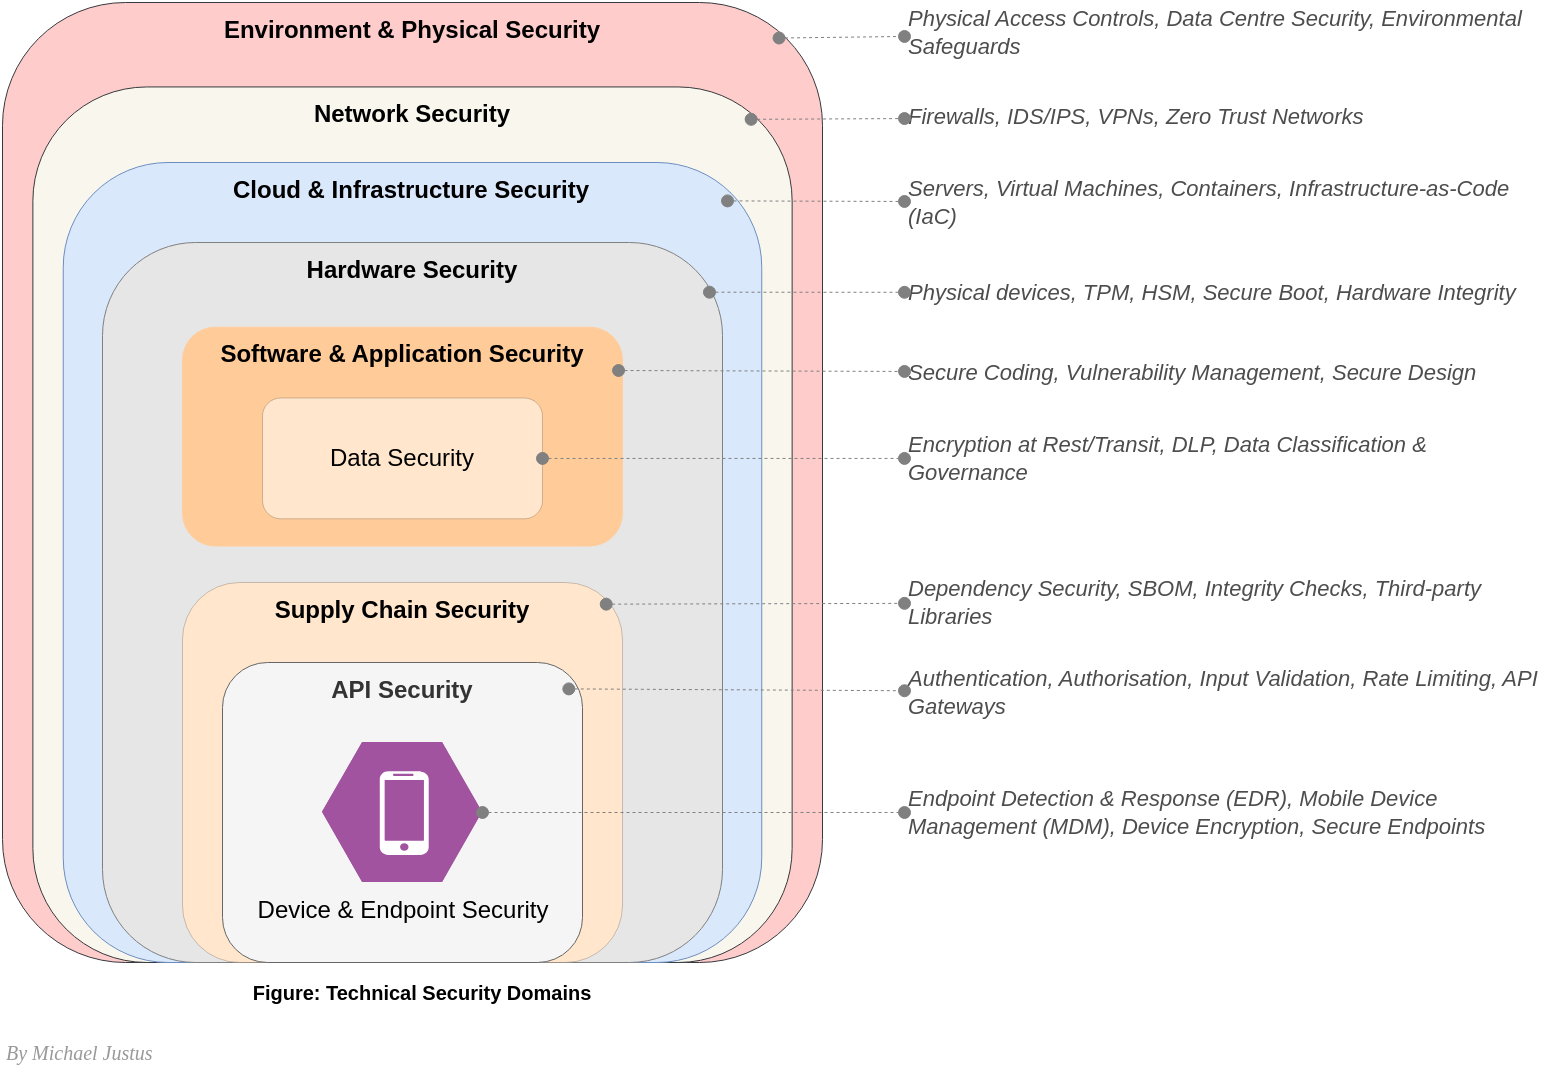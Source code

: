 <mxfile version="26.1.0">
  <diagram name="Page-1" id="BFAWXYweHeVmvFR0cgTK">
    <mxGraphModel dx="1226" dy="738" grid="1" gridSize="10" guides="1" tooltips="1" connect="1" arrows="1" fold="1" page="1" pageScale="1" pageWidth="827" pageHeight="1169" math="0" shadow="0">
      <root>
        <mxCell id="0" />
        <mxCell id="1" parent="0" />
        <mxCell id="jpLWjT7uDQviff_Z-IW5-18" value="Environment &amp;amp; Physical Security" style="rounded=1;whiteSpace=wrap;html=1;fillColor=#ffcccc;strokeColor=#36393d;strokeWidth=0.5;verticalAlign=top;fontStyle=1;arcSize=15;" vertex="1" parent="1">
          <mxGeometry x="150" y="150" width="410" height="480" as="geometry" />
        </mxCell>
        <mxCell id="jpLWjT7uDQviff_Z-IW5-17" value="Network Security" style="rounded=1;whiteSpace=wrap;html=1;fillColor=#f9f7ed;strokeColor=#36393d;strokeWidth=0.5;verticalAlign=top;fontStyle=1;arcSize=15;" vertex="1" parent="1">
          <mxGeometry x="165.19" y="192.22" width="379.63" height="437.78" as="geometry" />
        </mxCell>
        <mxCell id="jpLWjT7uDQviff_Z-IW5-16" value="Cloud &amp;amp; Infrastructure Security" style="rounded=1;whiteSpace=wrap;html=1;fillColor=#dae8fc;strokeColor=#6c8ebf;strokeWidth=0.5;verticalAlign=top;fontStyle=1;arcSize=15;" vertex="1" parent="1">
          <mxGeometry x="180.37" y="230" width="349.26" height="400" as="geometry" />
        </mxCell>
        <mxCell id="jpLWjT7uDQviff_Z-IW5-2" value="Hardware Security" style="rounded=1;whiteSpace=wrap;html=1;fillColor=#E6E6E6;strokeColor=#808080;strokeWidth=0.5;verticalAlign=top;fontStyle=1" vertex="1" parent="1">
          <mxGeometry x="200" y="270" width="310" height="360" as="geometry" />
        </mxCell>
        <mxCell id="jpLWjT7uDQviff_Z-IW5-20" value="Software &amp;amp; Application Security" style="rounded=1;whiteSpace=wrap;html=1;fillColor=#ffcc99;strokeColor=#FFCE9F;strokeWidth=0.5;verticalAlign=top;fontStyle=1" vertex="1" parent="1">
          <mxGeometry x="240" y="312.33" width="220" height="109.45" as="geometry" />
        </mxCell>
        <mxCell id="jpLWjT7uDQviff_Z-IW5-3" value="Data Security" style="rounded=1;whiteSpace=wrap;html=1;fillColor=#ffe6cc;strokeColor=default;strokeWidth=0.1;align=center;verticalAlign=middle;fontFamily=Helvetica;fontSize=12;fontColor=default;" vertex="1" parent="1">
          <mxGeometry x="280" y="347.78" width="140" height="60.37" as="geometry" />
        </mxCell>
        <mxCell id="jpLWjT7uDQviff_Z-IW5-4" value="Supply Chain Security" style="rounded=1;whiteSpace=wrap;html=1;fillColor=#ffe6cc;strokeColor=default;strokeWidth=0.1;verticalAlign=top;fontStyle=1" vertex="1" parent="1">
          <mxGeometry x="240" y="440" width="220" height="190" as="geometry" />
        </mxCell>
        <mxCell id="jpLWjT7uDQviff_Z-IW5-15" value="API Security" style="rounded=1;whiteSpace=wrap;html=1;fillColor=#f5f5f5;strokeColor=#666666;strokeWidth=0.5;verticalAlign=top;fontStyle=1;arcSize=15;fontColor=#333333;" vertex="1" parent="1">
          <mxGeometry x="260" y="480" width="180" height="150" as="geometry" />
        </mxCell>
        <mxCell id="jpLWjT7uDQviff_Z-IW5-21" value=" Secure Coding, Vulnerability Management, Secure Design" style="text;whiteSpace=wrap;html=1;fontStyle=2;verticalAlign=middle;fontSize=11;fontColor=#4D4D4D;" vertex="1" parent="1">
          <mxGeometry x="601" y="320" width="319" height="30" as="geometry" />
        </mxCell>
        <mxCell id="jpLWjT7uDQviff_Z-IW5-9" value="Device &amp;amp; Endpoint Security" style="verticalLabelPosition=bottom;sketch=0;html=1;fillColor=#A153A0;strokeColor=#ffffff;verticalAlign=top;align=center;points=[[0,0.5,0],[0.125,0.25,0],[0.25,0,0],[0.5,0,0],[0.75,0,0],[0.875,0.25,0],[1,0.5,0],[0.875,0.75,0],[0.75,1,0],[0.5,1,0],[0.125,0.75,0]];pointerEvents=1;shape=mxgraph.cisco_safe.compositeIcon;bgIcon=mxgraph.cisco_safe.design.blank_device;resIcon=mxgraph.cisco_safe.design.mobile_device;" vertex="1" parent="1">
          <mxGeometry x="310" y="520" width="80" height="70" as="geometry" />
        </mxCell>
        <mxCell id="jpLWjT7uDQviff_Z-IW5-23" value="Physical Access Controls, Data Centre Security, Environmental Safeguards" style="text;whiteSpace=wrap;html=1;verticalAlign=middle;fontStyle=2;fontSize=11;fontColor=#4D4D4D;" vertex="1" parent="1">
          <mxGeometry x="601" y="150" width="319" height="30" as="geometry" />
        </mxCell>
        <mxCell id="jpLWjT7uDQviff_Z-IW5-26" value="" style="endArrow=oval;startArrow=oval;html=1;rounded=0;exitX=0.947;exitY=0.037;exitDx=0;exitDy=0;exitPerimeter=0;startFill=1;endFill=1;dashed=1;strokeColor=#808080;strokeWidth=0.5;" edge="1" parent="1" source="jpLWjT7uDQviff_Z-IW5-18" target="jpLWjT7uDQviff_Z-IW5-23">
          <mxGeometry width="50" height="50" relative="1" as="geometry">
            <mxPoint x="650" y="320" as="sourcePoint" />
            <mxPoint x="700" y="270" as="targetPoint" />
          </mxGeometry>
        </mxCell>
        <mxCell id="jpLWjT7uDQviff_Z-IW5-27" value="Servers, Virtual Machines, Containers, Infrastructure-as-Code (IaC)" style="text;whiteSpace=wrap;html=1;verticalAlign=middle;fontStyle=2;fontSize=11;fontColor=#4D4D4D;" vertex="1" parent="1">
          <mxGeometry x="601" y="235" width="319" height="30" as="geometry" />
        </mxCell>
        <mxCell id="jpLWjT7uDQviff_Z-IW5-28" value="" style="endArrow=oval;startArrow=oval;html=1;rounded=0;startFill=1;endFill=1;dashed=1;strokeColor=#808080;strokeWidth=0.5;exitX=0.951;exitY=0.048;exitDx=0;exitDy=0;exitPerimeter=0;" edge="1" parent="1" target="jpLWjT7uDQviff_Z-IW5-27" source="jpLWjT7uDQviff_Z-IW5-16">
          <mxGeometry width="50" height="50" relative="1" as="geometry">
            <mxPoint x="562" y="341" as="sourcePoint" />
            <mxPoint x="724" y="444" as="targetPoint" />
          </mxGeometry>
        </mxCell>
        <mxCell id="jpLWjT7uDQviff_Z-IW5-29" value="Firewalls, IDS/IPS, VPNs, Zero Trust Networks" style="text;whiteSpace=wrap;html=1;verticalAlign=middle;fontStyle=2;fontSize=11;fontColor=#4D4D4D;" vertex="1" parent="1">
          <mxGeometry x="601" y="192.22" width="319" height="30" as="geometry" />
        </mxCell>
        <mxCell id="jpLWjT7uDQviff_Z-IW5-30" value="" style="endArrow=oval;startArrow=oval;html=1;rounded=0;startFill=1;endFill=1;dashed=1;strokeColor=#808080;strokeWidth=0.5;exitX=0.946;exitY=0.037;exitDx=0;exitDy=0;exitPerimeter=0;" edge="1" parent="1" target="jpLWjT7uDQviff_Z-IW5-29" source="jpLWjT7uDQviff_Z-IW5-17">
          <mxGeometry width="50" height="50" relative="1" as="geometry">
            <mxPoint x="562" y="229.22" as="sourcePoint" />
            <mxPoint x="724" y="332.22" as="targetPoint" />
          </mxGeometry>
        </mxCell>
        <mxCell id="jpLWjT7uDQviff_Z-IW5-31" value="Physical devices, TPM, HSM, Secure Boot, Hardware Integrity" style="text;whiteSpace=wrap;html=1;verticalAlign=middle;fontStyle=2;fontSize=11;fontColor=#4D4D4D;" vertex="1" parent="1">
          <mxGeometry x="601" y="280" width="319" height="30" as="geometry" />
        </mxCell>
        <mxCell id="jpLWjT7uDQviff_Z-IW5-32" value="" style="endArrow=oval;startArrow=oval;html=1;rounded=0;startFill=1;endFill=1;dashed=1;strokeColor=#808080;strokeWidth=0.5;exitX=0.979;exitY=0.069;exitDx=0;exitDy=0;exitPerimeter=0;" edge="1" parent="1" target="jpLWjT7uDQviff_Z-IW5-31" source="jpLWjT7uDQviff_Z-IW5-2">
          <mxGeometry width="50" height="50" relative="1" as="geometry">
            <mxPoint x="562" y="383.22" as="sourcePoint" />
            <mxPoint x="724" y="486.22" as="targetPoint" />
          </mxGeometry>
        </mxCell>
        <mxCell id="jpLWjT7uDQviff_Z-IW5-33" value="Dependency Security, SBOM, Integrity Checks, Third-party Libraries" style="text;whiteSpace=wrap;html=1;verticalAlign=middle;fontStyle=2;fontSize=11;fontColor=#4D4D4D;" vertex="1" parent="1">
          <mxGeometry x="601" y="435" width="319" height="30" as="geometry" />
        </mxCell>
        <mxCell id="jpLWjT7uDQviff_Z-IW5-34" value="" style="endArrow=oval;startArrow=oval;html=1;rounded=0;exitX=0.963;exitY=0.057;exitDx=0;exitDy=0;exitPerimeter=0;startFill=1;endFill=1;dashed=1;strokeColor=#808080;strokeWidth=0.5;" edge="1" parent="1" target="jpLWjT7uDQviff_Z-IW5-33" source="jpLWjT7uDQviff_Z-IW5-4">
          <mxGeometry width="50" height="50" relative="1" as="geometry">
            <mxPoint x="562" y="428.78" as="sourcePoint" />
            <mxPoint x="724" y="531.78" as="targetPoint" />
          </mxGeometry>
        </mxCell>
        <mxCell id="jpLWjT7uDQviff_Z-IW5-35" value="" style="endArrow=oval;startArrow=oval;html=1;rounded=0;startFill=1;endFill=1;dashed=1;strokeColor=#808080;strokeWidth=0.5;exitX=0.991;exitY=0.198;exitDx=0;exitDy=0;exitPerimeter=0;" edge="1" parent="1" source="jpLWjT7uDQviff_Z-IW5-20" target="jpLWjT7uDQviff_Z-IW5-21">
          <mxGeometry width="50" height="50" relative="1" as="geometry">
            <mxPoint x="516" y="310" as="sourcePoint" />
            <mxPoint x="611" y="308" as="targetPoint" />
          </mxGeometry>
        </mxCell>
        <mxCell id="jpLWjT7uDQviff_Z-IW5-36" value="Encryption at Rest/Transit, DLP, Data Classification &amp;amp; Governance" style="text;whiteSpace=wrap;html=1;verticalAlign=middle;fontStyle=2;fontSize=11;fontColor=#4D4D4D;" vertex="1" parent="1">
          <mxGeometry x="601" y="362.04" width="319" height="31.85" as="geometry" />
        </mxCell>
        <mxCell id="jpLWjT7uDQviff_Z-IW5-37" value="" style="endArrow=oval;startArrow=oval;html=1;rounded=0;startFill=1;endFill=1;dashed=1;strokeColor=#808080;strokeWidth=0.5;" edge="1" parent="1" source="jpLWjT7uDQviff_Z-IW5-3" target="jpLWjT7uDQviff_Z-IW5-36">
          <mxGeometry width="50" height="50" relative="1" as="geometry">
            <mxPoint x="468" y="344" as="sourcePoint" />
            <mxPoint x="611" y="345" as="targetPoint" />
          </mxGeometry>
        </mxCell>
        <mxCell id="jpLWjT7uDQviff_Z-IW5-38" value=" Authentication, Authorisation, Input Validation, Rate Limiting, API Gateways" style="text;whiteSpace=wrap;html=1;verticalAlign=middle;fontSize=11;fontStyle=2;fontColor=#4D4D4D;" vertex="1" parent="1">
          <mxGeometry x="601" y="480" width="319" height="30" as="geometry" />
        </mxCell>
        <mxCell id="jpLWjT7uDQviff_Z-IW5-39" value="" style="endArrow=oval;startArrow=oval;html=1;rounded=0;exitX=0.962;exitY=0.088;exitDx=0;exitDy=0;exitPerimeter=0;startFill=1;endFill=1;dashed=1;strokeColor=#808080;strokeWidth=0.5;" edge="1" parent="1" source="jpLWjT7uDQviff_Z-IW5-15" target="jpLWjT7uDQviff_Z-IW5-38">
          <mxGeometry width="50" height="50" relative="1" as="geometry">
            <mxPoint x="462" y="461" as="sourcePoint" />
            <mxPoint x="611" y="460" as="targetPoint" />
          </mxGeometry>
        </mxCell>
        <mxCell id="jpLWjT7uDQviff_Z-IW5-40" value="Endpoint Detection &amp;amp; Response (EDR), Mobile Device Management (MDM), Device Encryption, Secure Endpoints" style="text;whiteSpace=wrap;html=1;verticalAlign=middle;fontStyle=2;fontSize=11;fontColor=#4D4D4D;" vertex="1" parent="1">
          <mxGeometry x="601" y="542.5" width="319" height="25" as="geometry" />
        </mxCell>
        <mxCell id="jpLWjT7uDQviff_Z-IW5-41" value="" style="endArrow=oval;startArrow=oval;html=1;rounded=0;startFill=1;endFill=1;dashed=1;strokeColor=#808080;strokeWidth=0.5;" edge="1" parent="1" source="jpLWjT7uDQviff_Z-IW5-9" target="jpLWjT7uDQviff_Z-IW5-40">
          <mxGeometry width="50" height="50" relative="1" as="geometry">
            <mxPoint x="443" y="503" as="sourcePoint" />
            <mxPoint x="611" y="502" as="targetPoint" />
          </mxGeometry>
        </mxCell>
        <mxCell id="jpLWjT7uDQviff_Z-IW5-42" value="&lt;i&gt;By Michael Justus&lt;/i&gt;" style="text;html=1;align=left;verticalAlign=middle;whiteSpace=wrap;rounded=0;fontFamily=Comic Sans MS;fontColor=#999999;fontSize=10;" vertex="1" parent="1">
          <mxGeometry x="150" y="660" width="200" height="30" as="geometry" />
        </mxCell>
        <mxCell id="jpLWjT7uDQviff_Z-IW5-44" value="&lt;b&gt;Figure: Technical Security Domains&lt;/b&gt;" style="text;html=1;align=center;verticalAlign=middle;whiteSpace=wrap;rounded=0;fontSize=10;" vertex="1" parent="1">
          <mxGeometry x="150" y="630" width="420" height="30" as="geometry" />
        </mxCell>
      </root>
    </mxGraphModel>
  </diagram>
</mxfile>
